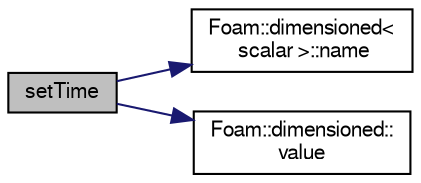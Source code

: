 digraph "setTime"
{
  bgcolor="transparent";
  edge [fontname="FreeSans",fontsize="10",labelfontname="FreeSans",labelfontsize="10"];
  node [fontname="FreeSans",fontsize="10",shape=record];
  rankdir="LR";
  Node30124 [label="setTime",height=0.2,width=0.4,color="black", fillcolor="grey75", style="filled", fontcolor="black"];
  Node30124 -> Node30125 [color="midnightblue",fontsize="10",style="solid",fontname="FreeSans"];
  Node30125 [label="Foam::dimensioned\<\l scalar \>::name",height=0.2,width=0.4,color="black",URL="$a26366.html#ade4113569ef0db70665fded275a5e38e",tooltip="Return const reference to name. "];
  Node30124 -> Node30126 [color="midnightblue",fontsize="10",style="solid",fontname="FreeSans"];
  Node30126 [label="Foam::dimensioned::\lvalue",height=0.2,width=0.4,color="black",URL="$a26366.html#a7948200a26c85fc3a83ffa510a91d668",tooltip="Return const reference to value. "];
}
